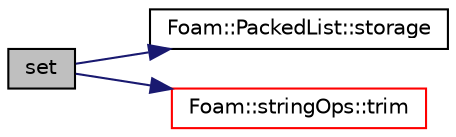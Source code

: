 digraph "set"
{
  bgcolor="transparent";
  edge [fontname="Helvetica",fontsize="10",labelfontname="Helvetica",labelfontsize="10"];
  node [fontname="Helvetica",fontsize="10",shape=record];
  rankdir="LR";
  Node1 [label="set",height=0.2,width=0.4,color="black", fillcolor="grey75", style="filled", fontcolor="black"];
  Node1 -> Node2 [color="midnightblue",fontsize="10",style="solid",fontname="Helvetica"];
  Node2 [label="Foam::PackedList::storage",height=0.2,width=0.4,color="black",URL="$a01756.html#a1ba396a2fd19fef62a608bf487edb420",tooltip="Return the underlying packed storage. "];
  Node1 -> Node3 [color="midnightblue",fontsize="10",style="solid",fontname="Helvetica"];
  Node3 [label="Foam::stringOps::trim",height=0.2,width=0.4,color="red",URL="$a10810.html#a49e4bf4709b221cc53a2a86f484d5a87",tooltip="Return string trimmed of leading and trailing whitespace. "];
}
